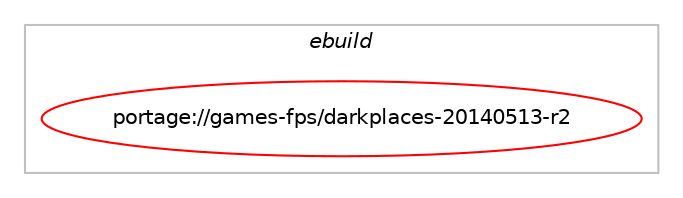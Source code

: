 digraph prolog {

# *************
# Graph options
# *************

newrank=true;
concentrate=true;
compound=true;
graph [rankdir=LR,fontname=Helvetica,fontsize=10,ranksep=1.5];#, ranksep=2.5, nodesep=0.2];
edge  [arrowhead=vee];
node  [fontname=Helvetica,fontsize=10];

# **********
# The ebuild
# **********

subgraph cluster_leftcol {
color=gray;
label=<<i>ebuild</i>>;
id [label="portage://games-fps/darkplaces-20140513-r2", color=red, width=4, href="../games-fps/darkplaces-20140513-r2.svg"];
}

# ****************
# The dependencies
# ****************

subgraph cluster_midcol {
color=gray;
label=<<i>dependencies</i>>;
subgraph cluster_compile {
fillcolor="#eeeeee";
style=filled;
label=<<i>compile</i>>;
# *** BEGIN UNKNOWN DEPENDENCY TYPE (TODO) ***
# id -> equal(use_conditional_group(negative,opengl,portage://games-fps/darkplaces-20140513-r2,[use_conditional_group(negative,sdl,portage://games-fps/darkplaces-20140513-r2,[use_conditional_group(negative,dedicated,portage://games-fps/darkplaces-20140513-r2,[package_dependency(portage://games-fps/darkplaces-20140513-r2,install,no,virtual,jpeg,none,[,,],[slot(0)],[]),package_dependency(portage://games-fps/darkplaces-20140513-r2,install,no,media-libs,libogg,none,[,,],[],[]),package_dependency(portage://games-fps/darkplaces-20140513-r2,install,no,media-libs,libvorbis,none,[,,],[],[]),package_dependency(portage://games-fps/darkplaces-20140513-r2,install,no,virtual,opengl,none,[,,],[],[]),use_conditional_group(positive,alsa,portage://games-fps/darkplaces-20140513-r2,[package_dependency(portage://games-fps/darkplaces-20140513-r2,install,no,media-libs,alsa-lib,none,[,,],[],[])]),use_conditional_group(positive,sdl,portage://games-fps/darkplaces-20140513-r2,[package_dependency(portage://games-fps/darkplaces-20140513-r2,install,no,media-libs,libsdl,none,[,,],[],[use(enable(joystick),none)])]),package_dependency(portage://games-fps/darkplaces-20140513-r2,install,no,x11-libs,libX11,none,[,,],[],[]),package_dependency(portage://games-fps/darkplaces-20140513-r2,install,no,x11-libs,libXpm,none,[,,],[],[]),package_dependency(portage://games-fps/darkplaces-20140513-r2,install,no,x11-libs,libXxf86dga,none,[,,],[],[]),package_dependency(portage://games-fps/darkplaces-20140513-r2,install,no,x11-libs,libXxf86vm,none,[,,],[],[]),package_dependency(portage://games-fps/darkplaces-20140513-r2,install,no,x11-base,xorg-proto,none,[,,],[],[])])])]))
# *** END UNKNOWN DEPENDENCY TYPE (TODO) ***

# *** BEGIN UNKNOWN DEPENDENCY TYPE (TODO) ***
# id -> equal(use_conditional_group(negative,opengl,portage://games-fps/darkplaces-20140513-r2,[use_conditional_group(positive,sdl,portage://games-fps/darkplaces-20140513-r2,[package_dependency(portage://games-fps/darkplaces-20140513-r2,install,no,virtual,jpeg,none,[,,],[slot(0)],[]),package_dependency(portage://games-fps/darkplaces-20140513-r2,install,no,media-libs,libogg,none,[,,],[],[]),package_dependency(portage://games-fps/darkplaces-20140513-r2,install,no,media-libs,libvorbis,none,[,,],[],[]),package_dependency(portage://games-fps/darkplaces-20140513-r2,install,no,virtual,opengl,none,[,,],[],[]),use_conditional_group(positive,alsa,portage://games-fps/darkplaces-20140513-r2,[package_dependency(portage://games-fps/darkplaces-20140513-r2,install,no,media-libs,alsa-lib,none,[,,],[],[])]),use_conditional_group(positive,sdl,portage://games-fps/darkplaces-20140513-r2,[package_dependency(portage://games-fps/darkplaces-20140513-r2,install,no,media-libs,libsdl,none,[,,],[],[use(enable(joystick),none)])]),package_dependency(portage://games-fps/darkplaces-20140513-r2,install,no,x11-libs,libX11,none,[,,],[],[]),package_dependency(portage://games-fps/darkplaces-20140513-r2,install,no,x11-libs,libXpm,none,[,,],[],[]),package_dependency(portage://games-fps/darkplaces-20140513-r2,install,no,x11-libs,libXxf86dga,none,[,,],[],[]),package_dependency(portage://games-fps/darkplaces-20140513-r2,install,no,x11-libs,libXxf86vm,none,[,,],[],[]),package_dependency(portage://games-fps/darkplaces-20140513-r2,install,no,x11-base,xorg-proto,none,[,,],[],[])])]))
# *** END UNKNOWN DEPENDENCY TYPE (TODO) ***

# *** BEGIN UNKNOWN DEPENDENCY TYPE (TODO) ***
# id -> equal(use_conditional_group(positive,lights,portage://games-fps/darkplaces-20140513-r2,[any_of_group([package_dependency(portage://games-fps/darkplaces-20140513-r2,install,no,app-arch,unrar,none,[,,],[],[]),package_dependency(portage://games-fps/darkplaces-20140513-r2,install,no,app-arch,rar,none,[,,],[],[])])]))
# *** END UNKNOWN DEPENDENCY TYPE (TODO) ***

# *** BEGIN UNKNOWN DEPENDENCY TYPE (TODO) ***
# id -> equal(use_conditional_group(positive,opengl,portage://games-fps/darkplaces-20140513-r2,[package_dependency(portage://games-fps/darkplaces-20140513-r2,install,no,virtual,jpeg,none,[,,],[slot(0)],[]),package_dependency(portage://games-fps/darkplaces-20140513-r2,install,no,media-libs,libogg,none,[,,],[],[]),package_dependency(portage://games-fps/darkplaces-20140513-r2,install,no,media-libs,libvorbis,none,[,,],[],[]),package_dependency(portage://games-fps/darkplaces-20140513-r2,install,no,virtual,opengl,none,[,,],[],[]),use_conditional_group(positive,alsa,portage://games-fps/darkplaces-20140513-r2,[package_dependency(portage://games-fps/darkplaces-20140513-r2,install,no,media-libs,alsa-lib,none,[,,],[],[])]),use_conditional_group(positive,sdl,portage://games-fps/darkplaces-20140513-r2,[package_dependency(portage://games-fps/darkplaces-20140513-r2,install,no,media-libs,libsdl,none,[,,],[],[use(enable(joystick),none)])]),package_dependency(portage://games-fps/darkplaces-20140513-r2,install,no,x11-libs,libX11,none,[,,],[],[]),package_dependency(portage://games-fps/darkplaces-20140513-r2,install,no,x11-libs,libXpm,none,[,,],[],[]),package_dependency(portage://games-fps/darkplaces-20140513-r2,install,no,x11-libs,libXxf86dga,none,[,,],[],[]),package_dependency(portage://games-fps/darkplaces-20140513-r2,install,no,x11-libs,libXxf86vm,none,[,,],[],[]),package_dependency(portage://games-fps/darkplaces-20140513-r2,install,no,x11-base,xorg-proto,none,[,,],[],[])]))
# *** END UNKNOWN DEPENDENCY TYPE (TODO) ***

}
subgraph cluster_compileandrun {
fillcolor="#eeeeee";
style=filled;
label=<<i>compile and run</i>>;
}
subgraph cluster_run {
fillcolor="#eeeeee";
style=filled;
label=<<i>run</i>>;
# *** BEGIN UNKNOWN DEPENDENCY TYPE (TODO) ***
# id -> equal(use_conditional_group(negative,opengl,portage://games-fps/darkplaces-20140513-r2,[use_conditional_group(negative,sdl,portage://games-fps/darkplaces-20140513-r2,[use_conditional_group(negative,dedicated,portage://games-fps/darkplaces-20140513-r2,[package_dependency(portage://games-fps/darkplaces-20140513-r2,run,no,virtual,jpeg,none,[,,],[slot(0)],[]),package_dependency(portage://games-fps/darkplaces-20140513-r2,run,no,media-libs,libogg,none,[,,],[],[]),package_dependency(portage://games-fps/darkplaces-20140513-r2,run,no,media-libs,libvorbis,none,[,,],[],[]),package_dependency(portage://games-fps/darkplaces-20140513-r2,run,no,virtual,opengl,none,[,,],[],[]),use_conditional_group(positive,alsa,portage://games-fps/darkplaces-20140513-r2,[package_dependency(portage://games-fps/darkplaces-20140513-r2,run,no,media-libs,alsa-lib,none,[,,],[],[])]),use_conditional_group(positive,sdl,portage://games-fps/darkplaces-20140513-r2,[package_dependency(portage://games-fps/darkplaces-20140513-r2,run,no,media-libs,libsdl,none,[,,],[],[use(enable(joystick),none)])]),package_dependency(portage://games-fps/darkplaces-20140513-r2,run,no,x11-libs,libX11,none,[,,],[],[]),package_dependency(portage://games-fps/darkplaces-20140513-r2,run,no,x11-libs,libXpm,none,[,,],[],[]),package_dependency(portage://games-fps/darkplaces-20140513-r2,run,no,x11-libs,libXxf86dga,none,[,,],[],[]),package_dependency(portage://games-fps/darkplaces-20140513-r2,run,no,x11-libs,libXxf86vm,none,[,,],[],[])])])]))
# *** END UNKNOWN DEPENDENCY TYPE (TODO) ***

# *** BEGIN UNKNOWN DEPENDENCY TYPE (TODO) ***
# id -> equal(use_conditional_group(negative,opengl,portage://games-fps/darkplaces-20140513-r2,[use_conditional_group(positive,sdl,portage://games-fps/darkplaces-20140513-r2,[package_dependency(portage://games-fps/darkplaces-20140513-r2,run,no,virtual,jpeg,none,[,,],[slot(0)],[]),package_dependency(portage://games-fps/darkplaces-20140513-r2,run,no,media-libs,libogg,none,[,,],[],[]),package_dependency(portage://games-fps/darkplaces-20140513-r2,run,no,media-libs,libvorbis,none,[,,],[],[]),package_dependency(portage://games-fps/darkplaces-20140513-r2,run,no,virtual,opengl,none,[,,],[],[]),use_conditional_group(positive,alsa,portage://games-fps/darkplaces-20140513-r2,[package_dependency(portage://games-fps/darkplaces-20140513-r2,run,no,media-libs,alsa-lib,none,[,,],[],[])]),use_conditional_group(positive,sdl,portage://games-fps/darkplaces-20140513-r2,[package_dependency(portage://games-fps/darkplaces-20140513-r2,run,no,media-libs,libsdl,none,[,,],[],[use(enable(joystick),none)])]),package_dependency(portage://games-fps/darkplaces-20140513-r2,run,no,x11-libs,libX11,none,[,,],[],[]),package_dependency(portage://games-fps/darkplaces-20140513-r2,run,no,x11-libs,libXpm,none,[,,],[],[]),package_dependency(portage://games-fps/darkplaces-20140513-r2,run,no,x11-libs,libXxf86dga,none,[,,],[],[]),package_dependency(portage://games-fps/darkplaces-20140513-r2,run,no,x11-libs,libXxf86vm,none,[,,],[],[])])]))
# *** END UNKNOWN DEPENDENCY TYPE (TODO) ***

# *** BEGIN UNKNOWN DEPENDENCY TYPE (TODO) ***
# id -> equal(use_conditional_group(positive,cdinstall,portage://games-fps/darkplaces-20140513-r2,[package_dependency(portage://games-fps/darkplaces-20140513-r2,run,no,games-fps,quake1-data,none,[,,],[],[])]))
# *** END UNKNOWN DEPENDENCY TYPE (TODO) ***

# *** BEGIN UNKNOWN DEPENDENCY TYPE (TODO) ***
# id -> equal(use_conditional_group(positive,demo,portage://games-fps/darkplaces-20140513-r2,[package_dependency(portage://games-fps/darkplaces-20140513-r2,run,no,games-fps,quake1-demodata,none,[,,],[],[])]))
# *** END UNKNOWN DEPENDENCY TYPE (TODO) ***

# *** BEGIN UNKNOWN DEPENDENCY TYPE (TODO) ***
# id -> equal(use_conditional_group(positive,opengl,portage://games-fps/darkplaces-20140513-r2,[package_dependency(portage://games-fps/darkplaces-20140513-r2,run,no,virtual,jpeg,none,[,,],[slot(0)],[]),package_dependency(portage://games-fps/darkplaces-20140513-r2,run,no,media-libs,libogg,none,[,,],[],[]),package_dependency(portage://games-fps/darkplaces-20140513-r2,run,no,media-libs,libvorbis,none,[,,],[],[]),package_dependency(portage://games-fps/darkplaces-20140513-r2,run,no,virtual,opengl,none,[,,],[],[]),use_conditional_group(positive,alsa,portage://games-fps/darkplaces-20140513-r2,[package_dependency(portage://games-fps/darkplaces-20140513-r2,run,no,media-libs,alsa-lib,none,[,,],[],[])]),use_conditional_group(positive,sdl,portage://games-fps/darkplaces-20140513-r2,[package_dependency(portage://games-fps/darkplaces-20140513-r2,run,no,media-libs,libsdl,none,[,,],[],[use(enable(joystick),none)])]),package_dependency(portage://games-fps/darkplaces-20140513-r2,run,no,x11-libs,libX11,none,[,,],[],[]),package_dependency(portage://games-fps/darkplaces-20140513-r2,run,no,x11-libs,libXpm,none,[,,],[],[]),package_dependency(portage://games-fps/darkplaces-20140513-r2,run,no,x11-libs,libXxf86dga,none,[,,],[],[]),package_dependency(portage://games-fps/darkplaces-20140513-r2,run,no,x11-libs,libXxf86vm,none,[,,],[],[])]))
# *** END UNKNOWN DEPENDENCY TYPE (TODO) ***

# *** BEGIN UNKNOWN DEPENDENCY TYPE (TODO) ***
# id -> equal(use_conditional_group(positive,textures,portage://games-fps/darkplaces-20140513-r2,[package_dependency(portage://games-fps/darkplaces-20140513-r2,run,no,games-fps,quake1-textures,greaterequal,[20050820,,,20050820],[],[])]))
# *** END UNKNOWN DEPENDENCY TYPE (TODO) ***

# *** BEGIN UNKNOWN DEPENDENCY TYPE (TODO) ***
# id -> equal(package_dependency(portage://games-fps/darkplaces-20140513-r2,run,no,net-misc,curl,none,[,,],[],[]))
# *** END UNKNOWN DEPENDENCY TYPE (TODO) ***

}
}

# **************
# The candidates
# **************

subgraph cluster_choices {
rank=same;
color=gray;
label=<<i>candidates</i>>;

}

}
